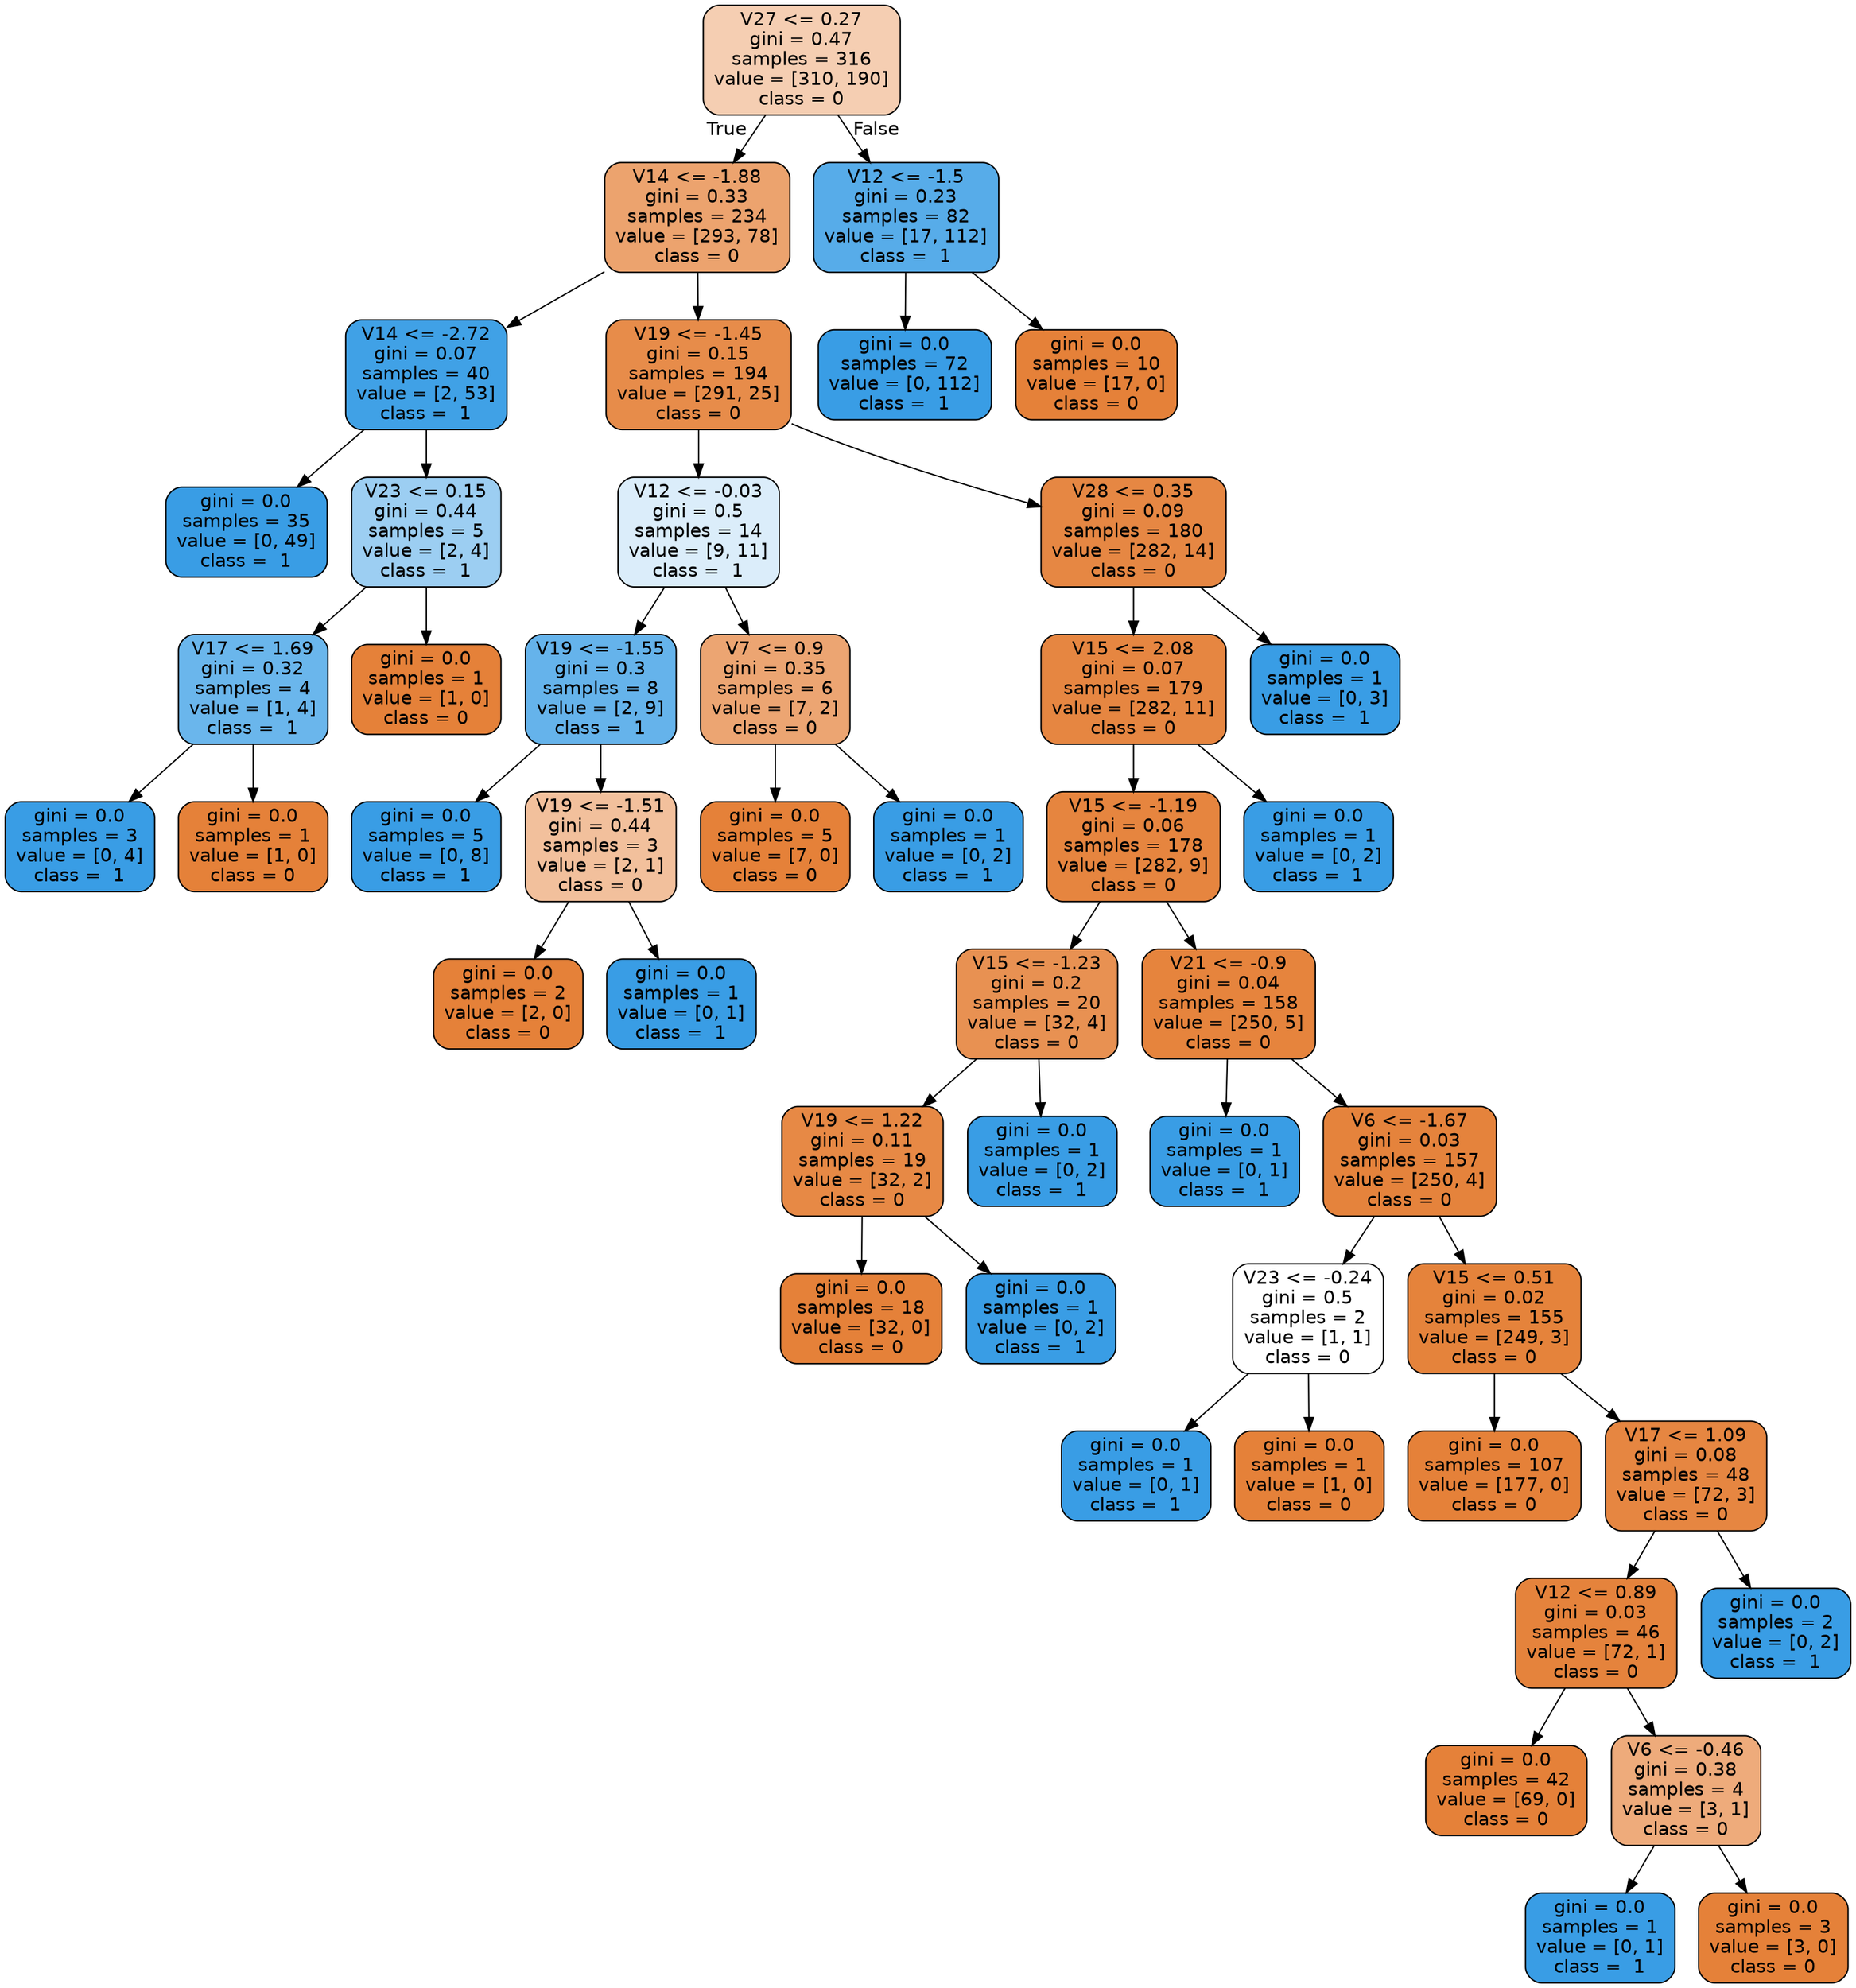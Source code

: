 digraph Tree {
node [shape=box, style="filled, rounded", color="black", fontname=helvetica] ;
edge [fontname=helvetica] ;
0 [label="V27 <= 0.27\ngini = 0.47\nsamples = 316\nvalue = [310, 190]\nclass = 0", fillcolor="#f5ceb2"] ;
1 [label="V14 <= -1.88\ngini = 0.33\nsamples = 234\nvalue = [293, 78]\nclass = 0", fillcolor="#eca36e"] ;
0 -> 1 [labeldistance=2.5, labelangle=45, headlabel="True"] ;
2 [label="V14 <= -2.72\ngini = 0.07\nsamples = 40\nvalue = [2, 53]\nclass =  1", fillcolor="#40a1e6"] ;
1 -> 2 ;
3 [label="gini = 0.0\nsamples = 35\nvalue = [0, 49]\nclass =  1", fillcolor="#399de5"] ;
2 -> 3 ;
4 [label="V23 <= 0.15\ngini = 0.44\nsamples = 5\nvalue = [2, 4]\nclass =  1", fillcolor="#9ccef2"] ;
2 -> 4 ;
5 [label="V17 <= 1.69\ngini = 0.32\nsamples = 4\nvalue = [1, 4]\nclass =  1", fillcolor="#6ab6ec"] ;
4 -> 5 ;
6 [label="gini = 0.0\nsamples = 3\nvalue = [0, 4]\nclass =  1", fillcolor="#399de5"] ;
5 -> 6 ;
7 [label="gini = 0.0\nsamples = 1\nvalue = [1, 0]\nclass = 0", fillcolor="#e58139"] ;
5 -> 7 ;
8 [label="gini = 0.0\nsamples = 1\nvalue = [1, 0]\nclass = 0", fillcolor="#e58139"] ;
4 -> 8 ;
9 [label="V19 <= -1.45\ngini = 0.15\nsamples = 194\nvalue = [291, 25]\nclass = 0", fillcolor="#e78c4a"] ;
1 -> 9 ;
10 [label="V12 <= -0.03\ngini = 0.5\nsamples = 14\nvalue = [9, 11]\nclass =  1", fillcolor="#dbedfa"] ;
9 -> 10 ;
11 [label="V19 <= -1.55\ngini = 0.3\nsamples = 8\nvalue = [2, 9]\nclass =  1", fillcolor="#65b3eb"] ;
10 -> 11 ;
12 [label="gini = 0.0\nsamples = 5\nvalue = [0, 8]\nclass =  1", fillcolor="#399de5"] ;
11 -> 12 ;
13 [label="V19 <= -1.51\ngini = 0.44\nsamples = 3\nvalue = [2, 1]\nclass = 0", fillcolor="#f2c09c"] ;
11 -> 13 ;
14 [label="gini = 0.0\nsamples = 2\nvalue = [2, 0]\nclass = 0", fillcolor="#e58139"] ;
13 -> 14 ;
15 [label="gini = 0.0\nsamples = 1\nvalue = [0, 1]\nclass =  1", fillcolor="#399de5"] ;
13 -> 15 ;
16 [label="V7 <= 0.9\ngini = 0.35\nsamples = 6\nvalue = [7, 2]\nclass = 0", fillcolor="#eca572"] ;
10 -> 16 ;
17 [label="gini = 0.0\nsamples = 5\nvalue = [7, 0]\nclass = 0", fillcolor="#e58139"] ;
16 -> 17 ;
18 [label="gini = 0.0\nsamples = 1\nvalue = [0, 2]\nclass =  1", fillcolor="#399de5"] ;
16 -> 18 ;
19 [label="V28 <= 0.35\ngini = 0.09\nsamples = 180\nvalue = [282, 14]\nclass = 0", fillcolor="#e68743"] ;
9 -> 19 ;
20 [label="V15 <= 2.08\ngini = 0.07\nsamples = 179\nvalue = [282, 11]\nclass = 0", fillcolor="#e68641"] ;
19 -> 20 ;
21 [label="V15 <= -1.19\ngini = 0.06\nsamples = 178\nvalue = [282, 9]\nclass = 0", fillcolor="#e6853f"] ;
20 -> 21 ;
22 [label="V15 <= -1.23\ngini = 0.2\nsamples = 20\nvalue = [32, 4]\nclass = 0", fillcolor="#e89152"] ;
21 -> 22 ;
23 [label="V19 <= 1.22\ngini = 0.11\nsamples = 19\nvalue = [32, 2]\nclass = 0", fillcolor="#e78945"] ;
22 -> 23 ;
24 [label="gini = 0.0\nsamples = 18\nvalue = [32, 0]\nclass = 0", fillcolor="#e58139"] ;
23 -> 24 ;
25 [label="gini = 0.0\nsamples = 1\nvalue = [0, 2]\nclass =  1", fillcolor="#399de5"] ;
23 -> 25 ;
26 [label="gini = 0.0\nsamples = 1\nvalue = [0, 2]\nclass =  1", fillcolor="#399de5"] ;
22 -> 26 ;
27 [label="V21 <= -0.9\ngini = 0.04\nsamples = 158\nvalue = [250, 5]\nclass = 0", fillcolor="#e6843d"] ;
21 -> 27 ;
28 [label="gini = 0.0\nsamples = 1\nvalue = [0, 1]\nclass =  1", fillcolor="#399de5"] ;
27 -> 28 ;
29 [label="V6 <= -1.67\ngini = 0.03\nsamples = 157\nvalue = [250, 4]\nclass = 0", fillcolor="#e5833c"] ;
27 -> 29 ;
30 [label="V23 <= -0.24\ngini = 0.5\nsamples = 2\nvalue = [1, 1]\nclass = 0", fillcolor="#ffffff"] ;
29 -> 30 ;
31 [label="gini = 0.0\nsamples = 1\nvalue = [0, 1]\nclass =  1", fillcolor="#399de5"] ;
30 -> 31 ;
32 [label="gini = 0.0\nsamples = 1\nvalue = [1, 0]\nclass = 0", fillcolor="#e58139"] ;
30 -> 32 ;
33 [label="V15 <= 0.51\ngini = 0.02\nsamples = 155\nvalue = [249, 3]\nclass = 0", fillcolor="#e5833b"] ;
29 -> 33 ;
34 [label="gini = 0.0\nsamples = 107\nvalue = [177, 0]\nclass = 0", fillcolor="#e58139"] ;
33 -> 34 ;
35 [label="V17 <= 1.09\ngini = 0.08\nsamples = 48\nvalue = [72, 3]\nclass = 0", fillcolor="#e68641"] ;
33 -> 35 ;
36 [label="V12 <= 0.89\ngini = 0.03\nsamples = 46\nvalue = [72, 1]\nclass = 0", fillcolor="#e5833c"] ;
35 -> 36 ;
37 [label="gini = 0.0\nsamples = 42\nvalue = [69, 0]\nclass = 0", fillcolor="#e58139"] ;
36 -> 37 ;
38 [label="V6 <= -0.46\ngini = 0.38\nsamples = 4\nvalue = [3, 1]\nclass = 0", fillcolor="#eeab7b"] ;
36 -> 38 ;
39 [label="gini = 0.0\nsamples = 1\nvalue = [0, 1]\nclass =  1", fillcolor="#399de5"] ;
38 -> 39 ;
40 [label="gini = 0.0\nsamples = 3\nvalue = [3, 0]\nclass = 0", fillcolor="#e58139"] ;
38 -> 40 ;
41 [label="gini = 0.0\nsamples = 2\nvalue = [0, 2]\nclass =  1", fillcolor="#399de5"] ;
35 -> 41 ;
42 [label="gini = 0.0\nsamples = 1\nvalue = [0, 2]\nclass =  1", fillcolor="#399de5"] ;
20 -> 42 ;
43 [label="gini = 0.0\nsamples = 1\nvalue = [0, 3]\nclass =  1", fillcolor="#399de5"] ;
19 -> 43 ;
44 [label="V12 <= -1.5\ngini = 0.23\nsamples = 82\nvalue = [17, 112]\nclass =  1", fillcolor="#57ace9"] ;
0 -> 44 [labeldistance=2.5, labelangle=-45, headlabel="False"] ;
45 [label="gini = 0.0\nsamples = 72\nvalue = [0, 112]\nclass =  1", fillcolor="#399de5"] ;
44 -> 45 ;
46 [label="gini = 0.0\nsamples = 10\nvalue = [17, 0]\nclass = 0", fillcolor="#e58139"] ;
44 -> 46 ;
}